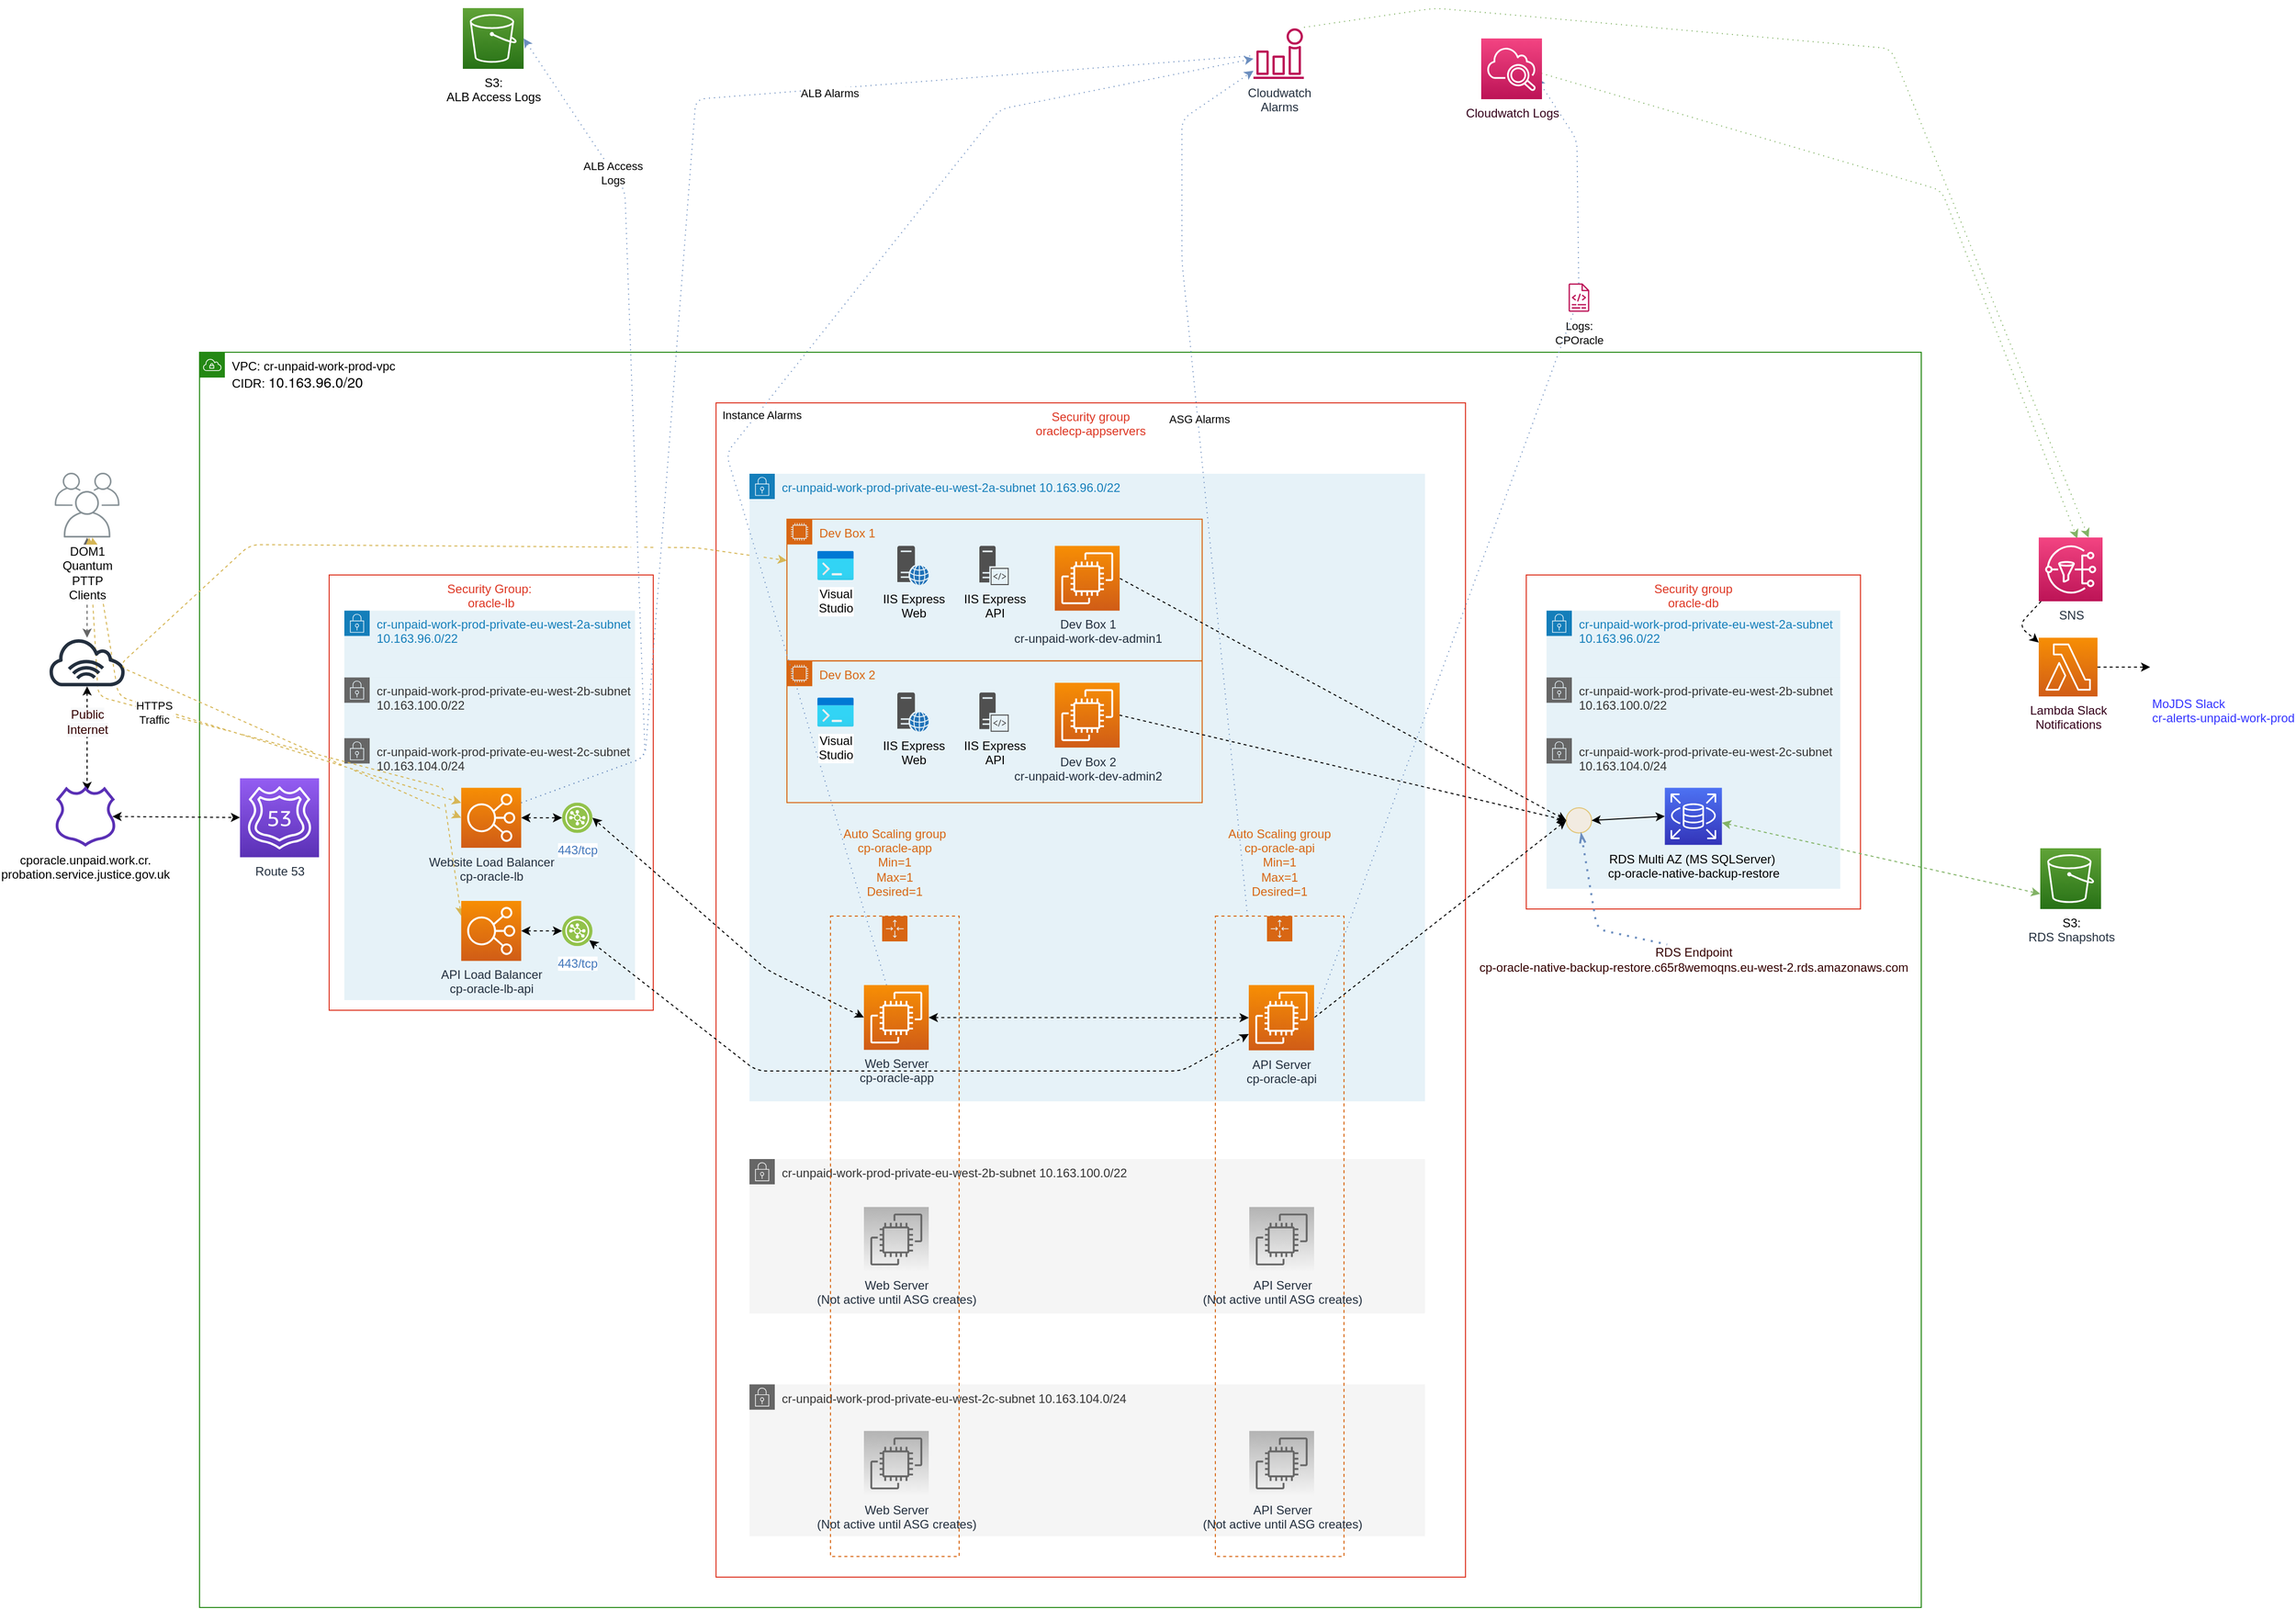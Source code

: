 <mxfile version="14.6.13" type="device"><diagram id="d1ab7348-05c3-a1e3-ca4d-12c340fd6b49" name="Page-1"><mxGraphModel dx="1022" dy="1949" grid="1" gridSize="10" guides="1" tooltips="1" connect="1" arrows="1" fold="1" page="1" pageScale="1" pageWidth="1654" pageHeight="1169" background="#ffffff" math="0" shadow="0"><root><mxCell id="0"/><mxCell id="1" parent="0"/><mxCell id="NKW3kNGqpqoFIjATaPvK-167" value="&lt;font color=&quot;#000000&quot;&gt;VPC: cr-unpaid-work-prod-vpc&lt;br&gt;CIDR:&amp;nbsp;&lt;/font&gt;&lt;span&gt;&lt;font color=&quot;#000000&quot; face=&quot;amazon ember, helvetica neue, roboto, arial, sans-serif&quot;&gt;&lt;span style=&quot;font-size: 14px&quot;&gt;10.163.96.0/20&lt;br&gt;&lt;/span&gt;&lt;/font&gt;&lt;br&gt;&lt;/span&gt;" style="points=[[0,0],[0.25,0],[0.5,0],[0.75,0],[1,0],[1,0.25],[1,0.5],[1,0.75],[1,1],[0.75,1],[0.5,1],[0.25,1],[0,1],[0,0.75],[0,0.5],[0,0.25]];outlineConnect=0;gradientColor=none;html=1;whiteSpace=wrap;fontSize=12;fontStyle=0;shape=mxgraph.aws4.group;grIcon=mxgraph.aws4.group_vpc;strokeColor=#248814;fillColor=none;verticalAlign=top;align=left;spacingLeft=30;fontColor=#AAB7B8;dashed=0;" parent="1" vertex="1"><mxGeometry x="470" y="190" width="1700" height="1240" as="geometry"/></mxCell><mxCell id="eNl0WFR72-jwA0yzHV3q-30" value="Security group&#10;oraclecp-appservers" style="fillColor=none;strokeColor=#DD3522;verticalAlign=top;fontStyle=0;fontColor=#DD3522;" parent="1" vertex="1"><mxGeometry x="980" y="240" width="740" height="1160" as="geometry"/></mxCell><mxCell id="eNl0WFR72-jwA0yzHV3q-5" value="cr-unpaid-work-prod-private-eu-west-2a-subnet 10.163.96.0/22" style="points=[[0,0],[0.25,0],[0.5,0],[0.75,0],[1,0],[1,0.25],[1,0.5],[1,0.75],[1,1],[0.75,1],[0.5,1],[0.25,1],[0,1],[0,0.75],[0,0.5],[0,0.25]];outlineConnect=0;gradientColor=none;html=1;whiteSpace=wrap;fontSize=12;fontStyle=0;shape=mxgraph.aws4.group;grIcon=mxgraph.aws4.group_security_group;grStroke=0;strokeColor=#147EBA;fillColor=#E6F2F8;verticalAlign=top;align=left;spacingLeft=30;fontColor=#147EBA;dashed=0;" parent="1" vertex="1"><mxGeometry x="1013" y="310" width="667" height="620" as="geometry"/></mxCell><mxCell id="Gxa3ibhedp3QvFf4Scjz-16" value="Dev Box 2" style="points=[[0,0],[0.25,0],[0.5,0],[0.75,0],[1,0],[1,0.25],[1,0.5],[1,0.75],[1,1],[0.75,1],[0.5,1],[0.25,1],[0,1],[0,0.75],[0,0.5],[0,0.25]];outlineConnect=0;gradientColor=none;html=1;whiteSpace=wrap;fontSize=12;fontStyle=0;shape=mxgraph.aws4.group;grIcon=mxgraph.aws4.group_ec2_instance_contents;strokeColor=#D86613;fillColor=none;verticalAlign=top;align=left;spacingLeft=30;fontColor=#D86613;dashed=0;" vertex="1" parent="1"><mxGeometry x="1050" y="494.87" width="410" height="140" as="geometry"/></mxCell><mxCell id="Gxa3ibhedp3QvFf4Scjz-24" value="Dev Box 1" style="points=[[0,0],[0.25,0],[0.5,0],[0.75,0],[1,0],[1,0.25],[1,0.5],[1,0.75],[1,1],[0.75,1],[0.5,1],[0.25,1],[0,1],[0,0.75],[0,0.5],[0,0.25]];outlineConnect=0;gradientColor=none;html=1;whiteSpace=wrap;fontSize=12;fontStyle=0;shape=mxgraph.aws4.group;grIcon=mxgraph.aws4.group_ec2_instance_contents;strokeColor=#D86613;fillColor=none;verticalAlign=top;align=left;spacingLeft=30;fontColor=#D86613;dashed=0;" vertex="1" parent="1"><mxGeometry x="1050" y="354.87" width="410" height="140" as="geometry"/></mxCell><mxCell id="eNl0WFR72-jwA0yzHV3q-34" value="Security group&#10;oracle-db" style="fillColor=none;strokeColor=#DD3522;verticalAlign=top;fontStyle=0;fontColor=#DD3522;" parent="1" vertex="1"><mxGeometry x="1780" y="410" width="330" height="330" as="geometry"/></mxCell><mxCell id="eNl0WFR72-jwA0yzHV3q-43" value="cr-unpaid-work-prod-private-eu-west-2a-subnet 10.163.96.0/22" style="points=[[0,0],[0.25,0],[0.5,0],[0.75,0],[1,0],[1,0.25],[1,0.5],[1,0.75],[1,1],[0.75,1],[0.5,1],[0.25,1],[0,1],[0,0.75],[0,0.5],[0,0.25]];outlineConnect=0;gradientColor=none;html=1;whiteSpace=wrap;fontSize=12;fontStyle=0;shape=mxgraph.aws4.group;grIcon=mxgraph.aws4.group_security_group;grStroke=0;strokeColor=#147EBA;fillColor=#E6F2F8;verticalAlign=top;align=left;spacingLeft=30;fontColor=#147EBA;dashed=0;" parent="1" vertex="1"><mxGeometry x="1800" y="445.25" width="290" height="135.25" as="geometry"/></mxCell><mxCell id="eNl0WFR72-jwA0yzHV3q-44" value="cr-unpaid-work-prod-private-eu-west-2b-subnet 10.163.100.0/22" style="points=[[0,0],[0.25,0],[0.5,0],[0.75,0],[1,0],[1,0.25],[1,0.5],[1,0.75],[1,1],[0.75,1],[0.5,1],[0.25,1],[0,1],[0,0.75],[0,0.5],[0,0.25]];outlineConnect=0;html=1;whiteSpace=wrap;fontSize=12;fontStyle=0;shape=mxgraph.aws4.group;grIcon=mxgraph.aws4.group_security_group;grStroke=0;strokeColor=#666666;verticalAlign=top;align=left;spacingLeft=30;dashed=0;fontColor=#333333;fillColor=#E6F2F8;" parent="1" vertex="1"><mxGeometry x="1800" y="511.25" width="290" height="130" as="geometry"/></mxCell><mxCell id="eNl0WFR72-jwA0yzHV3q-45" value="cr-unpaid-work-prod-private-eu-west-2c-subnet 10.163.104.0/24" style="points=[[0,0],[0.25,0],[0.5,0],[0.75,0],[1,0],[1,0.25],[1,0.5],[1,0.75],[1,1],[0.75,1],[0.5,1],[0.25,1],[0,1],[0,0.75],[0,0.5],[0,0.25]];outlineConnect=0;html=1;whiteSpace=wrap;fontSize=12;fontStyle=0;shape=mxgraph.aws4.group;grIcon=mxgraph.aws4.group_security_group;grStroke=0;strokeColor=#666666;verticalAlign=top;align=left;spacingLeft=30;dashed=0;fontColor=#333333;fillColor=#E6F2F8;" parent="1" vertex="1"><mxGeometry x="1800" y="571.25" width="290" height="148.75" as="geometry"/></mxCell><mxCell id="eNl0WFR72-jwA0yzHV3q-39" value="Security Group: &#10;oracle-lb" style="fillColor=none;strokeColor=#DD3522;verticalAlign=top;fontStyle=0;fontColor=#DD3522;align=center;" parent="1" vertex="1"><mxGeometry x="598" y="410" width="320" height="430" as="geometry"/></mxCell><mxCell id="eNl0WFR72-jwA0yzHV3q-36" value="cr-unpaid-work-prod-private-eu-west-2a-subnet 10.163.96.0/22" style="points=[[0,0],[0.25,0],[0.5,0],[0.75,0],[1,0],[1,0.25],[1,0.5],[1,0.75],[1,1],[0.75,1],[0.5,1],[0.25,1],[0,1],[0,0.75],[0,0.5],[0,0.25]];outlineConnect=0;gradientColor=none;html=1;whiteSpace=wrap;fontSize=12;fontStyle=0;shape=mxgraph.aws4.group;grIcon=mxgraph.aws4.group_security_group;grStroke=0;strokeColor=#147EBA;fillColor=#E6F2F8;verticalAlign=top;align=left;spacingLeft=30;fontColor=#147EBA;dashed=0;" parent="1" vertex="1"><mxGeometry x="613" y="445.25" width="287" height="135.25" as="geometry"/></mxCell><mxCell id="eNl0WFR72-jwA0yzHV3q-37" value="cr-unpaid-work-prod-private-eu-west-2b-subnet 10.163.100.0/22" style="points=[[0,0],[0.25,0],[0.5,0],[0.75,0],[1,0],[1,0.25],[1,0.5],[1,0.75],[1,1],[0.75,1],[0.5,1],[0.25,1],[0,1],[0,0.75],[0,0.5],[0,0.25]];outlineConnect=0;html=1;whiteSpace=wrap;fontSize=12;fontStyle=0;shape=mxgraph.aws4.group;grIcon=mxgraph.aws4.group_security_group;grStroke=0;strokeColor=#666666;verticalAlign=top;align=left;spacingLeft=30;dashed=0;fontColor=#333333;fillColor=#E6F2F8;" parent="1" vertex="1"><mxGeometry x="613" y="511.25" width="287" height="130" as="geometry"/></mxCell><mxCell id="eNl0WFR72-jwA0yzHV3q-38" value="cr-unpaid-work-prod-private-eu-west-2c-subnet 10.163.104.0/24" style="points=[[0,0],[0.25,0],[0.5,0],[0.75,0],[1,0],[1,0.25],[1,0.5],[1,0.75],[1,1],[0.75,1],[0.5,1],[0.25,1],[0,1],[0,0.75],[0,0.5],[0,0.25]];outlineConnect=0;html=1;whiteSpace=wrap;fontSize=12;fontStyle=0;shape=mxgraph.aws4.group;grIcon=mxgraph.aws4.group_security_group;grStroke=0;strokeColor=#666666;verticalAlign=top;align=left;spacingLeft=30;dashed=0;fontColor=#333333;fillColor=#E6F2F8;" parent="1" vertex="1"><mxGeometry x="613" y="571.25" width="287" height="258.75" as="geometry"/></mxCell><mxCell id="eNl0WFR72-jwA0yzHV3q-7" value="cr-unpaid-work-prod-private-eu-west-2c-subnet 10.163.104.0/24" style="points=[[0,0],[0.25,0],[0.5,0],[0.75,0],[1,0],[1,0.25],[1,0.5],[1,0.75],[1,1],[0.75,1],[0.5,1],[0.25,1],[0,1],[0,0.75],[0,0.5],[0,0.25]];outlineConnect=0;html=1;whiteSpace=wrap;fontSize=12;fontStyle=0;shape=mxgraph.aws4.group;grIcon=mxgraph.aws4.group_security_group;grStroke=0;strokeColor=#666666;fillColor=#f5f5f5;verticalAlign=top;align=left;spacingLeft=30;dashed=0;fontColor=#333333;" parent="1" vertex="1"><mxGeometry x="1013" y="1209.67" width="667" height="150" as="geometry"/></mxCell><mxCell id="eNl0WFR72-jwA0yzHV3q-6" value="cr-unpaid-work-prod-private-eu-west-2b-subnet 10.163.100.0/22" style="points=[[0,0],[0.25,0],[0.5,0],[0.75,0],[1,0],[1,0.25],[1,0.5],[1,0.75],[1,1],[0.75,1],[0.5,1],[0.25,1],[0,1],[0,0.75],[0,0.5],[0,0.25]];outlineConnect=0;html=1;whiteSpace=wrap;fontSize=12;fontStyle=0;shape=mxgraph.aws4.group;grIcon=mxgraph.aws4.group_security_group;grStroke=0;strokeColor=#666666;fillColor=#f5f5f5;verticalAlign=top;align=left;spacingLeft=30;dashed=0;fontColor=#333333;" parent="1" vertex="1"><mxGeometry x="1013" y="987.04" width="667" height="152.63" as="geometry"/></mxCell><mxCell id="eNl0WFR72-jwA0yzHV3q-61" style="edgeStyle=none;rounded=1;orthogonalLoop=1;jettySize=auto;html=1;dashed=1;dashPattern=1 4;startArrow=none;startFill=0;strokeColor=#6c8ebf;exitX=0.25;exitY=0;exitDx=0;exitDy=0;fillColor=#dae8fc;" parent="1" source="eNl0WFR72-jwA0yzHV3q-32" target="fAg4yWH4Xi-OqvB8BSlQ-7" edge="1"><mxGeometry relative="1" as="geometry"><Array as="points"><mxPoint x="1440" y="100"/><mxPoint x="1440" y="-40"/></Array></mxGeometry></mxCell><mxCell id="eNl0WFR72-jwA0yzHV3q-62" value="ASG Alarms" style="edgeLabel;html=1;align=center;verticalAlign=middle;resizable=0;points=[];" parent="eNl0WFR72-jwA0yzHV3q-61" vertex="1" connectable="0"><mxGeometry x="0.128" y="-1" relative="1" as="geometry"><mxPoint as="offset"/></mxGeometry></mxCell><mxCell id="eNl0WFR72-jwA0yzHV3q-32" value="Auto Scaling group&lt;br style=&quot;padding: 0px ; margin: 0px&quot;&gt;cp-oracle-api&lt;br style=&quot;padding: 0px ; margin: 0px&quot;&gt;Min=1&lt;br style=&quot;padding: 0px ; margin: 0px&quot;&gt;Max=1&lt;br style=&quot;padding: 0px ; margin: 0px&quot;&gt;Desired=1&lt;div style=&quot;padding: 0px ; margin: 0px&quot;&gt;&lt;br style=&quot;padding: 0px ; margin: 0px ; color: rgb(0 , 0 , 0) ; text-align: left&quot;&gt;&lt;/div&gt;" style="points=[[0,0],[0.25,0],[0.5,0],[0.75,0],[1,0],[1,0.25],[1,0.5],[1,0.75],[1,1],[0.75,1],[0.5,1],[0.25,1],[0,1],[0,0.75],[0,0.5],[0,0.25]];outlineConnect=0;gradientColor=none;html=1;whiteSpace=wrap;fontSize=12;fontStyle=0;shape=mxgraph.aws4.groupCenter;grIcon=mxgraph.aws4.group_auto_scaling_group;grStroke=1;strokeColor=#D86613;fillColor=none;verticalAlign=bottom;align=center;fontColor=#D86613;dashed=1;spacingTop=25;labelPosition=center;verticalLabelPosition=top;" parent="1" vertex="1"><mxGeometry x="1473" y="747" width="127" height="632.67" as="geometry"/></mxCell><mxCell id="eNl0WFR72-jwA0yzHV3q-29" value="Auto Scaling group&lt;br style=&quot;padding: 0px ; margin: 0px&quot;&gt;cp-oracle-app&lt;br style=&quot;padding: 0px ; margin: 0px&quot;&gt;Min=1&lt;br style=&quot;padding: 0px ; margin: 0px&quot;&gt;Max=1&lt;br style=&quot;padding: 0px ; margin: 0px&quot;&gt;Desired=1&lt;div style=&quot;padding: 0px ; margin: 0px&quot;&gt;&lt;br style=&quot;padding: 0px ; margin: 0px ; color: rgb(0 , 0 , 0) ; text-align: left&quot;&gt;&lt;/div&gt;" style="points=[[0,0],[0.25,0],[0.5,0],[0.75,0],[1,0],[1,0.25],[1,0.5],[1,0.75],[1,1],[0.75,1],[0.5,1],[0.25,1],[0,1],[0,0.75],[0,0.5],[0,0.25]];outlineConnect=0;gradientColor=none;html=1;whiteSpace=wrap;fontSize=12;fontStyle=0;shape=mxgraph.aws4.groupCenter;grIcon=mxgraph.aws4.group_auto_scaling_group;grStroke=1;strokeColor=#D86613;fillColor=none;verticalAlign=bottom;align=center;fontColor=#D86613;dashed=1;spacingTop=25;labelPosition=center;verticalLabelPosition=top;" parent="1" vertex="1"><mxGeometry x="1093" y="747" width="127" height="632.67" as="geometry"/></mxCell><mxCell id="eNl0WFR72-jwA0yzHV3q-114" style="edgeStyle=none;rounded=1;jumpStyle=gap;jumpSize=13;orthogonalLoop=1;jettySize=auto;html=1;dashed=1;fontColor=#000000;startArrow=classic;startFill=1;endArrow=classic;endFill=1;strokeColor=#000000;" parent="1" target="eNl0WFR72-jwA0yzHV3q-27" edge="1"><mxGeometry relative="1" as="geometry"><mxPoint x="384.0" y="648.61" as="sourcePoint"/></mxGeometry></mxCell><mxCell id="NKW3kNGqpqoFIjATaPvK-228" value="MoJDS Slack &#10;cr-alerts-unpaid-work-prod" style="shape=image;imageAspect=0;aspect=fixed;verticalLabelPosition=bottom;verticalAlign=top;strokeColor=#330000;fontColor=#3333FF;align=left;image=https://cdn.mos.cms.futurecdn.net/SDDw7CnuoUGax6x9mTo7dd.jpg;" parent="1" vertex="1"><mxGeometry x="2396" y="478.54" width="79.73" height="44.92" as="geometry"/></mxCell><mxCell id="NKW3kNGqpqoFIjATaPvK-188" value="443/tcp" style="aspect=fixed;perimeter=ellipsePerimeter;html=1;align=center;shadow=0;dashed=0;fontColor=#4277BB;labelBackgroundColor=#ffffff;fontSize=12;spacingTop=3;image;image=img/lib/ibm/vpc/LoadBalancerListener.svg;" parent="1" vertex="1"><mxGeometry x="828" y="634.87" width="30" height="30" as="geometry"/></mxCell><mxCell id="NKW3kNGqpqoFIjATaPvK-189" value="" style="endArrow=classic;startArrow=classic;html=1;fontColor=#FF0000;entryX=1;entryY=0.5;entryDx=0;entryDy=0;entryPerimeter=0;dashed=1;exitX=0;exitY=0.5;exitDx=0;exitDy=0;exitPerimeter=0;" parent="1" source="eNl0WFR72-jwA0yzHV3q-9" target="NKW3kNGqpqoFIjATaPvK-188" edge="1"><mxGeometry width="50" height="50" relative="1" as="geometry"><mxPoint x="1320" y="380" as="sourcePoint"/><mxPoint x="1089.25" y="564.995" as="targetPoint"/><Array as="points"><mxPoint x="1030" y="800"/></Array></mxGeometry></mxCell><mxCell id="NKW3kNGqpqoFIjATaPvK-209" value="" style="endArrow=classic;html=1;entryX=0.5;entryY=0;entryDx=0;entryDy=0;entryPerimeter=0;exitX=1;exitY=0.25;exitDx=0;exitDy=0;exitPerimeter=0;fontColor=#6666FF;fillColor=#dae8fc;strokeColor=#6c8ebf;dashed=1;dashPattern=1 4;" parent="1" source="fAg4yWH4Xi-OqvB8BSlQ-30" edge="1"><mxGeometry width="50" height="50" relative="1" as="geometry"><mxPoint x="870.044" y="388" as="sourcePoint"/><mxPoint x="790.01" y="-120.0" as="targetPoint"/><Array as="points"><mxPoint x="910" y="590"/><mxPoint x="890" y="30"/></Array></mxGeometry></mxCell><mxCell id="NKW3kNGqpqoFIjATaPvK-212" value="ALB Access&lt;br&gt;Logs" style="edgeLabel;html=1;align=center;verticalAlign=middle;resizable=0;points=[];" parent="NKW3kNGqpqoFIjATaPvK-209" vertex="1" connectable="0"><mxGeometry x="0.635" y="1" relative="1" as="geometry"><mxPoint as="offset"/></mxGeometry></mxCell><mxCell id="fAg4yWH4Xi-OqvB8BSlQ-7" value="Cloudwatch&lt;br&gt;Alarms" style="outlineConnect=0;fontColor=#232F3E;gradientColor=none;fillColor=#BC1356;strokeColor=none;dashed=0;verticalLabelPosition=bottom;verticalAlign=top;align=center;html=1;fontSize=12;fontStyle=0;aspect=fixed;pointerEvents=1;shape=mxgraph.aws4.alarm;" parent="1" vertex="1"><mxGeometry x="1510.5" y="-130" width="50" height="50" as="geometry"/></mxCell><mxCell id="eNl0WFR72-jwA0yzHV3q-71" style="edgeStyle=none;rounded=1;jumpStyle=gap;jumpSize=13;orthogonalLoop=1;jettySize=auto;html=1;dashed=1;startArrow=none;startFill=0;endArrow=classic;endFill=1;strokeColor=#82b366;fillColor=#d5e8d4;dashPattern=1 4;" parent="1" edge="1"><mxGeometry relative="1" as="geometry"><mxPoint x="1790" y="-87.028" as="sourcePoint"/><mxPoint x="2324.086" y="374" as="targetPoint"/><Array as="points"><mxPoint x="2190" y="30"/></Array></mxGeometry></mxCell><mxCell id="fAg4yWH4Xi-OqvB8BSlQ-23" value="" style="ellipse;whiteSpace=wrap;html=1;strokeColor=#d79b00;opacity=50;align=left;fillColor=#ffe6cc;" parent="1" vertex="1"><mxGeometry x="1819.5" y="640" width="25" height="24.88" as="geometry"/></mxCell><mxCell id="fAg4yWH4Xi-OqvB8BSlQ-25" value="" style="endArrow=classic;startArrow=classic;html=1;fontColor=#FF0000;entryX=1;entryY=0.5;entryDx=0;entryDy=0;exitX=0;exitY=0.5;exitDx=0;exitDy=0;exitPerimeter=0;" parent="1" source="eNl0WFR72-jwA0yzHV3q-24" target="fAg4yWH4Xi-OqvB8BSlQ-23" edge="1"><mxGeometry width="50" height="50" relative="1" as="geometry"><mxPoint x="1915.38" y="381.564" as="sourcePoint"/><mxPoint x="1850" y="360" as="targetPoint"/></mxGeometry></mxCell><mxCell id="fAg4yWH4Xi-OqvB8BSlQ-26" value="" style="endArrow=none;dashed=1;html=1;dashPattern=1 3;strokeWidth=2;fontColor=#FF6666;entryX=0.441;entryY=0;entryDx=0;entryDy=0;entryPerimeter=0;fillColor=#dae8fc;strokeColor=#6c8ebf;endFill=0;startArrow=openThin;startFill=0;" parent="1" source="fAg4yWH4Xi-OqvB8BSlQ-23" target="fAg4yWH4Xi-OqvB8BSlQ-27" edge="1"><mxGeometry width="50" height="50" relative="1" as="geometry"><mxPoint x="1920" y="176" as="sourcePoint"/><mxPoint x="1926.99" y="160" as="targetPoint"/><Array as="points"><mxPoint x="1850" y="760"/></Array></mxGeometry></mxCell><mxCell id="fAg4yWH4Xi-OqvB8BSlQ-27" value="RDS Endpoint&lt;br&gt;cp-oracle-native-backup-restore.c65r8wemoqns.eu-west-2.rds.amazonaws.com" style="text;html=1;align=center;verticalAlign=middle;resizable=0;points=[];autosize=1;fontColor=#330000;" parent="1" vertex="1"><mxGeometry x="1725" y="775" width="440" height="30" as="geometry"/></mxCell><mxCell id="eNl0WFR72-jwA0yzHV3q-67" style="edgeStyle=none;rounded=1;jumpStyle=gap;jumpSize=13;orthogonalLoop=1;jettySize=auto;html=1;exitX=1;exitY=0.25;exitDx=0;exitDy=0;exitPerimeter=0;dashed=1;startArrow=none;startFill=0;endArrow=none;endFill=0;strokeColor=#6c8ebf;fillColor=#dae8fc;dashPattern=1 4;" parent="1" source="fAg4yWH4Xi-OqvB8BSlQ-30" target="fAg4yWH4Xi-OqvB8BSlQ-7" edge="1"><mxGeometry relative="1" as="geometry"><Array as="points"><mxPoint x="910" y="590"/><mxPoint x="960" y="-60"/></Array></mxGeometry></mxCell><mxCell id="eNl0WFR72-jwA0yzHV3q-68" value="ALB Alarms" style="edgeLabel;html=1;align=center;verticalAlign=middle;resizable=0;points=[];" parent="eNl0WFR72-jwA0yzHV3q-67" vertex="1" connectable="0"><mxGeometry x="0.368" y="-4" relative="1" as="geometry"><mxPoint x="1" as="offset"/></mxGeometry></mxCell><mxCell id="eNl0WFR72-jwA0yzHV3q-103" style="edgeStyle=none;rounded=1;jumpStyle=gap;jumpSize=13;orthogonalLoop=1;jettySize=auto;html=1;dashed=1;fontColor=#000000;startArrow=classic;startFill=1;endArrow=classic;endFill=1;strokeColor=#000000;" parent="1" source="fAg4yWH4Xi-OqvB8BSlQ-30" target="NKW3kNGqpqoFIjATaPvK-188" edge="1"><mxGeometry relative="1" as="geometry"/></mxCell><mxCell id="fAg4yWH4Xi-OqvB8BSlQ-30" value="Website Load Balancer&lt;br&gt;cp-oracle-lb" style="points=[[0,0,0],[0.25,0,0],[0.5,0,0],[0.75,0,0],[1,0,0],[0,1,0],[0.25,1,0],[0.5,1,0],[0.75,1,0],[1,1,0],[0,0.25,0],[0,0.5,0],[0,0.75,0],[1,0.25,0],[1,0.5,0],[1,0.75,0]];outlineConnect=0;fontColor=#232F3E;gradientColor=#F78E04;gradientDirection=north;fillColor=#D05C17;strokeColor=#ffffff;dashed=0;verticalLabelPosition=bottom;verticalAlign=top;align=center;html=1;fontSize=12;fontStyle=0;aspect=fixed;shape=mxgraph.aws4.resourceIcon;resIcon=mxgraph.aws4.elastic_load_balancing;" parent="1" vertex="1"><mxGeometry x="728.38" y="620.25" width="59.25" height="59.25" as="geometry"/></mxCell><mxCell id="eNl0WFR72-jwA0yzHV3q-8" value="&lt;span style=&quot;color: rgb(35 , 47 , 62)&quot;&gt;Web Server&lt;br&gt;(Not active until ASG creates)&lt;br&gt;&lt;/span&gt;" style="points=[[0,0,0],[0.25,0,0],[0.5,0,0],[0.75,0,0],[1,0,0],[0,1,0],[0.25,1,0],[0.5,1,0],[0.75,1,0],[1,1,0],[0,0.25,0],[0,0.5,0],[0,0.75,0],[1,0.25,0],[1,0.5,0],[1,0.75,0]];outlineConnect=0;gradientColor=#b3b3b3;gradientDirection=north;fillColor=#f5f5f5;strokeColor=#666666;dashed=0;verticalLabelPosition=bottom;verticalAlign=top;align=center;html=1;fontSize=12;fontStyle=0;aspect=fixed;shape=mxgraph.aws4.resourceIcon;resIcon=mxgraph.aws4.ec2;" parent="1" vertex="1"><mxGeometry x="1126" y="1034.43" width="64" height="64" as="geometry"/></mxCell><mxCell id="eNl0WFR72-jwA0yzHV3q-53" style="edgeStyle=none;rounded=1;orthogonalLoop=1;jettySize=auto;html=1;dashed=1;startArrow=none;startFill=0;entryX=1;entryY=0.78;entryDx=0;entryDy=0;entryPerimeter=0;strokeColor=#6c8ebf;fillColor=#dae8fc;dashPattern=1 4;" parent="1" source="eNl0WFR72-jwA0yzHV3q-82" edge="1"><mxGeometry relative="1" as="geometry"><mxPoint x="1790" y="-81" as="targetPoint"/><Array as="points"><mxPoint x="1830" y="-20"/></Array></mxGeometry></mxCell><mxCell id="eNl0WFR72-jwA0yzHV3q-57" style="edgeStyle=none;rounded=1;orthogonalLoop=1;jettySize=auto;html=1;dashed=1;dashPattern=1 4;startArrow=none;startFill=0;strokeColor=#6c8ebf;fillColor=#dae8fc;" parent="1" source="eNl0WFR72-jwA0yzHV3q-9" target="fAg4yWH4Xi-OqvB8BSlQ-7" edge="1"><mxGeometry relative="1" as="geometry"><mxPoint x="1500" y="-110" as="targetPoint"/><Array as="points"><mxPoint x="990" y="290"/><mxPoint x="1260" y="-50"/></Array></mxGeometry></mxCell><mxCell id="eNl0WFR72-jwA0yzHV3q-58" value="Instance Alarms" style="edgeLabel;html=1;align=center;verticalAlign=middle;resizable=0;points=[];" parent="eNl0WFR72-jwA0yzHV3q-57" vertex="1" connectable="0"><mxGeometry x="-0.031" y="-4" relative="1" as="geometry"><mxPoint as="offset"/></mxGeometry></mxCell><mxCell id="eNl0WFR72-jwA0yzHV3q-96" style="edgeStyle=none;rounded=1;jumpStyle=gap;jumpSize=13;orthogonalLoop=1;jettySize=auto;html=1;dashed=1;fontColor=#000000;startArrow=classic;startFill=1;endArrow=classic;endFill=1;" parent="1" source="eNl0WFR72-jwA0yzHV3q-9" target="eNl0WFR72-jwA0yzHV3q-11" edge="1"><mxGeometry relative="1" as="geometry"/></mxCell><mxCell id="eNl0WFR72-jwA0yzHV3q-9" value="Web Server&lt;br&gt;cp-oracle-app" style="points=[[0,0,0],[0.25,0,0],[0.5,0,0],[0.75,0,0],[1,0,0],[0,1,0],[0.25,1,0],[0.5,1,0],[0.75,1,0],[1,1,0],[0,0.25,0],[0,0.5,0],[0,0.75,0],[1,0.25,0],[1,0.5,0],[1,0.75,0]];outlineConnect=0;fontColor=#232F3E;gradientColor=#F78E04;gradientDirection=north;fillColor=#D05C17;strokeColor=#ffffff;dashed=0;verticalLabelPosition=bottom;verticalAlign=top;align=center;html=1;fontSize=12;fontStyle=0;aspect=fixed;shape=mxgraph.aws4.resourceIcon;resIcon=mxgraph.aws4.ec2;" parent="1" vertex="1"><mxGeometry x="1126" y="815.17" width="64" height="64" as="geometry"/></mxCell><mxCell id="eNl0WFR72-jwA0yzHV3q-10" value="&lt;span style=&quot;color: rgb(35 , 47 , 62)&quot;&gt;Web Server&lt;br&gt;&lt;/span&gt;&lt;span style=&quot;color: rgb(35 , 47 , 62)&quot;&gt;(Not active until ASG creates)&lt;/span&gt;&lt;span style=&quot;color: rgb(35 , 47 , 62)&quot;&gt;&lt;br&gt;&lt;/span&gt;" style="points=[[0,0,0],[0.25,0,0],[0.5,0,0],[0.75,0,0],[1,0,0],[0,1,0],[0.25,1,0],[0.5,1,0],[0.75,1,0],[1,1,0],[0,0.25,0],[0,0.5,0],[0,0.75,0],[1,0.25,0],[1,0.5,0],[1,0.75,0]];outlineConnect=0;gradientColor=#b3b3b3;gradientDirection=north;fillColor=#f5f5f5;strokeColor=#666666;dashed=0;verticalLabelPosition=bottom;verticalAlign=top;align=center;html=1;fontSize=12;fontStyle=0;aspect=fixed;shape=mxgraph.aws4.resourceIcon;resIcon=mxgraph.aws4.ec2;" parent="1" vertex="1"><mxGeometry x="1126" y="1255.67" width="64" height="64" as="geometry"/></mxCell><mxCell id="eNl0WFR72-jwA0yzHV3q-11" value="API Server&lt;br&gt;cp-oracle-api" style="points=[[0,0,0],[0.25,0,0],[0.5,0,0],[0.75,0,0],[1,0,0],[0,1,0],[0.25,1,0],[0.5,1,0],[0.75,1,0],[1,1,0],[0,0.25,0],[0,0.5,0],[0,0.75,0],[1,0.25,0],[1,0.5,0],[1,0.75,0]];outlineConnect=0;fontColor=#232F3E;gradientColor=#F78E04;gradientDirection=north;fillColor=#D05C17;strokeColor=#ffffff;dashed=0;verticalLabelPosition=bottom;verticalAlign=top;align=center;html=1;fontSize=12;fontStyle=0;aspect=fixed;shape=mxgraph.aws4.resourceIcon;resIcon=mxgraph.aws4.ec2;" parent="1" vertex="1"><mxGeometry x="1506" y="815.17" width="64.5" height="64.5" as="geometry"/></mxCell><mxCell id="eNl0WFR72-jwA0yzHV3q-12" value="" style="endArrow=none;startArrow=classic;html=1;fontColor=#FF0000;dashed=1;exitX=0;exitY=0.5;exitDx=0;exitDy=0;entryX=1;entryY=0.5;entryDx=0;entryDy=0;entryPerimeter=0;" parent="1" source="fAg4yWH4Xi-OqvB8BSlQ-23" target="eNl0WFR72-jwA0yzHV3q-11" edge="1"><mxGeometry width="50" height="50" relative="1" as="geometry"><mxPoint x="1830" y="380.5" as="sourcePoint"/><mxPoint x="1555" y="383.43" as="targetPoint"/></mxGeometry></mxCell><mxCell id="eNl0WFR72-jwA0yzHV3q-13" value="&lt;span style=&quot;color: rgb(35 , 47 , 62)&quot;&gt;API Server&lt;br&gt;&lt;/span&gt;&lt;span style=&quot;color: rgb(35 , 47 , 62)&quot;&gt;(Not active until ASG creates)&lt;/span&gt;&lt;span style=&quot;color: rgb(35 , 47 , 62)&quot;&gt;&lt;br&gt;&lt;/span&gt;" style="points=[[0,0,0],[0.25,0,0],[0.5,0,0],[0.75,0,0],[1,0,0],[0,1,0],[0.25,1,0],[0.5,1,0],[0.75,1,0],[1,1,0],[0,0.25,0],[0,0.5,0],[0,0.75,0],[1,0.25,0],[1,0.5,0],[1,0.75,0]];outlineConnect=0;gradientColor=#b3b3b3;gradientDirection=north;fillColor=#f5f5f5;strokeColor=#666666;dashed=0;verticalLabelPosition=bottom;verticalAlign=top;align=center;html=1;fontSize=12;fontStyle=0;aspect=fixed;shape=mxgraph.aws4.resourceIcon;resIcon=mxgraph.aws4.ec2;" parent="1" vertex="1"><mxGeometry x="1506.5" y="1034.43" width="64" height="64" as="geometry"/></mxCell><mxCell id="eNl0WFR72-jwA0yzHV3q-14" value="&lt;span style=&quot;color: rgb(35 , 47 , 62)&quot;&gt;API Server&lt;br&gt;&lt;/span&gt;&lt;span style=&quot;color: rgb(35 , 47 , 62)&quot;&gt;(Not active until ASG creates)&lt;/span&gt;&lt;span style=&quot;color: rgb(35 , 47 , 62)&quot;&gt;&lt;br&gt;&lt;/span&gt;" style="points=[[0,0,0],[0.25,0,0],[0.5,0,0],[0.75,0,0],[1,0,0],[0,1,0],[0.25,1,0],[0.5,1,0],[0.75,1,0],[1,1,0],[0,0.25,0],[0,0.5,0],[0,0.75,0],[1,0.25,0],[1,0.5,0],[1,0.75,0]];outlineConnect=0;gradientColor=#b3b3b3;gradientDirection=north;fillColor=#f5f5f5;strokeColor=#666666;dashed=0;verticalLabelPosition=bottom;verticalAlign=top;align=center;html=1;fontSize=12;fontStyle=0;aspect=fixed;shape=mxgraph.aws4.resourceIcon;resIcon=mxgraph.aws4.ec2;" parent="1" vertex="1"><mxGeometry x="1506.5" y="1255.67" width="64" height="64" as="geometry"/></mxCell><mxCell id="eNl0WFR72-jwA0yzHV3q-27" value="Route 53" style="points=[[0,0,0],[0.25,0,0],[0.5,0,0],[0.75,0,0],[1,0,0],[0,1,0],[0.25,1,0],[0.5,1,0],[0.75,1,0],[1,1,0],[0,0.25,0],[0,0.5,0],[0,0.75,0],[1,0.25,0],[1,0.5,0],[1,0.75,0]];outlineConnect=0;fontColor=#232F3E;gradientColor=#945DF2;gradientDirection=north;fillColor=#5A30B5;strokeColor=#ffffff;dashed=0;verticalLabelPosition=bottom;verticalAlign=top;align=center;html=1;fontSize=12;fontStyle=0;aspect=fixed;shape=mxgraph.aws4.resourceIcon;resIcon=mxgraph.aws4.route_53;" parent="1" vertex="1"><mxGeometry x="510" y="610.87" width="78" height="78" as="geometry"/></mxCell><mxCell id="eNl0WFR72-jwA0yzHV3q-94" style="edgeStyle=none;rounded=1;jumpStyle=gap;jumpSize=13;orthogonalLoop=1;jettySize=auto;html=1;entryX=0;entryY=0.75;entryDx=0;entryDy=0;entryPerimeter=0;dashed=1;fontColor=#000000;startArrow=classic;startFill=1;endArrow=classic;endFill=1;strokeColor=#82b366;fillColor=#d5e8d4;" parent="1" source="eNl0WFR72-jwA0yzHV3q-24" target="eNl0WFR72-jwA0yzHV3q-93" edge="1"><mxGeometry relative="1" as="geometry"/></mxCell><mxCell id="eNl0WFR72-jwA0yzHV3q-24" value="&lt;span style=&quot;color: rgb(0 , 0 , 0)&quot;&gt;RDS&amp;nbsp;&lt;/span&gt;&lt;font color=&quot;#000000&quot;&gt;Multi AZ&amp;nbsp;&lt;/font&gt;&lt;span style=&quot;color: rgb(0 , 0 , 0)&quot;&gt;(MS SQLServer)&amp;nbsp;&lt;/span&gt;&lt;br&gt;&lt;font color=&quot;#000000&quot;&gt;cp-oracle-native-backup-restore&lt;/font&gt;" style="points=[[0,0,0],[0.25,0,0],[0.5,0,0],[0.75,0,0],[1,0,0],[0,1,0],[0.25,1,0],[0.5,1,0],[0.75,1,0],[1,1,0],[0,0.25,0],[0,0.5,0],[0,0.75,0],[1,0.25,0],[1,0.5,0],[1,0.75,0]];outlineConnect=0;fontColor=#232F3E;gradientColor=#4D72F3;gradientDirection=north;fillColor=#3334B9;strokeColor=#ffffff;dashed=0;verticalLabelPosition=bottom;verticalAlign=top;align=center;html=1;fontSize=12;fontStyle=0;aspect=fixed;shape=mxgraph.aws4.resourceIcon;resIcon=mxgraph.aws4.rds;" parent="1" vertex="1"><mxGeometry x="1916.81" y="620.25" width="56.37" height="56.37" as="geometry"/></mxCell><mxCell id="eNl0WFR72-jwA0yzHV3q-80" value="&lt;span style=&quot;color: rgb(0 , 0 , 0)&quot;&gt;S3:&lt;/span&gt;&lt;br style=&quot;color: rgb(0 , 0 , 0)&quot;&gt;&lt;span style=&quot;color: rgb(0 , 0 , 0)&quot;&gt;ALB Access Logs&lt;/span&gt;" style="points=[[0,0,0],[0.25,0,0],[0.5,0,0],[0.75,0,0],[1,0,0],[0,1,0],[0.25,1,0],[0.5,1,0],[0.75,1,0],[1,1,0],[0,0.25,0],[0,0.5,0],[0,0.75,0],[1,0.25,0],[1,0.5,0],[1,0.75,0]];outlineConnect=0;fontColor=#232F3E;gradientColor=#60A337;gradientDirection=north;fillColor=#277116;strokeColor=#ffffff;dashed=0;verticalLabelPosition=bottom;verticalAlign=top;align=center;html=1;fontSize=12;fontStyle=0;aspect=fixed;shape=mxgraph.aws4.resourceIcon;resIcon=mxgraph.aws4.s3;" parent="1" vertex="1"><mxGeometry x="730" y="-150" width="60" height="60" as="geometry"/></mxCell><mxCell id="eNl0WFR72-jwA0yzHV3q-81" value="&lt;span style=&quot;color: rgb(51 , 0 , 26)&quot;&gt;Cloudwatch Logs&lt;/span&gt;" style="points=[[0,0,0],[0.25,0,0],[0.5,0,0],[0.75,0,0],[1,0,0],[0,1,0],[0.25,1,0],[0.5,1,0],[0.75,1,0],[1,1,0],[0,0.25,0],[0,0.5,0],[0,0.75,0],[1,0.25,0],[1,0.5,0],[1,0.75,0]];points=[[0,0,0],[0.25,0,0],[0.5,0,0],[0.75,0,0],[1,0,0],[0,1,0],[0.25,1,0],[0.5,1,0],[0.75,1,0],[1,1,0],[0,0.25,0],[0,0.5,0],[0,0.75,0],[1,0.25,0],[1,0.5,0],[1,0.75,0]];outlineConnect=0;fontColor=#232F3E;gradientColor=#F34482;gradientDirection=north;fillColor=#BC1356;strokeColor=#ffffff;dashed=0;verticalLabelPosition=bottom;verticalAlign=top;align=center;html=1;fontSize=12;fontStyle=0;aspect=fixed;shape=mxgraph.aws4.resourceIcon;resIcon=mxgraph.aws4.cloudwatch_2;" parent="1" vertex="1"><mxGeometry x="1735.5" y="-120" width="60" height="60" as="geometry"/></mxCell><mxCell id="eNl0WFR72-jwA0yzHV3q-82" value="&lt;span style=&quot;color: rgb(0 , 0 , 0) ; font-size: 11px ; background-color: rgb(255 , 255 , 255)&quot;&gt;Logs:&lt;/span&gt;&lt;br style=&quot;color: rgb(0 , 0 , 0) ; font-size: 11px&quot;&gt;&lt;span style=&quot;color: rgb(0 , 0 , 0) ; font-size: 11px ; background-color: rgb(255 , 255 , 255)&quot;&gt;CPOracle&lt;/span&gt;" style="outlineConnect=0;fontColor=#232F3E;gradientColor=none;fillColor=#BC1356;strokeColor=none;dashed=0;verticalLabelPosition=bottom;verticalAlign=top;align=center;html=1;fontSize=12;fontStyle=0;aspect=fixed;pointerEvents=1;shape=mxgraph.aws4.logs;" parent="1" vertex="1"><mxGeometry x="1813.17" y="122" width="37.66" height="28" as="geometry"/></mxCell><mxCell id="eNl0WFR72-jwA0yzHV3q-83" value="" style="edgeStyle=none;rounded=1;orthogonalLoop=1;jettySize=auto;html=1;dashed=1;startArrow=none;startFill=0;strokeColor=#6c8ebf;fillColor=#dae8fc;exitX=1;exitY=0.5;exitDx=0;exitDy=0;exitPerimeter=0;endArrow=none;dashPattern=1 4;" parent="1" source="eNl0WFR72-jwA0yzHV3q-11" target="eNl0WFR72-jwA0yzHV3q-82" edge="1"><mxGeometry relative="1" as="geometry"><mxPoint x="1790" y="-81" as="targetPoint"/><mxPoint x="1567.5" y="377.75" as="sourcePoint"/><Array as="points"/></mxGeometry></mxCell><mxCell id="eNl0WFR72-jwA0yzHV3q-125" style="edgeStyle=none;rounded=1;jumpStyle=gap;jumpSize=13;orthogonalLoop=1;jettySize=auto;html=1;dashed=1;fontColor=#000000;startArrow=none;startFill=0;endArrow=classic;endFill=1;strokeColor=#000000;" parent="1" source="eNl0WFR72-jwA0yzHV3q-91" target="NKW3kNGqpqoFIjATaPvK-228" edge="1"><mxGeometry relative="1" as="geometry"/></mxCell><mxCell id="eNl0WFR72-jwA0yzHV3q-91" value="&lt;span style=&quot;color: rgb(51 , 0 , 26)&quot;&gt;Lambda Slack&lt;/span&gt;&lt;br style=&quot;color: rgb(51 , 0 , 26)&quot;&gt;&lt;span style=&quot;color: rgb(51 , 0 , 26)&quot;&gt;Notifications&lt;/span&gt;" style="points=[[0,0,0],[0.25,0,0],[0.5,0,0],[0.75,0,0],[1,0,0],[0,1,0],[0.25,1,0],[0.5,1,0],[0.75,1,0],[1,1,0],[0,0.25,0],[0,0.5,0],[0,0.75,0],[1,0.25,0],[1,0.5,0],[1,0.75,0]];outlineConnect=0;fontColor=#232F3E;gradientColor=#F78E04;gradientDirection=north;fillColor=#D05C17;strokeColor=#ffffff;dashed=0;verticalLabelPosition=bottom;verticalAlign=top;align=center;html=1;fontSize=12;fontStyle=0;aspect=fixed;shape=mxgraph.aws4.resourceIcon;resIcon=mxgraph.aws4.lambda;" parent="1" vertex="1"><mxGeometry x="2286" y="472.0" width="58" height="58" as="geometry"/></mxCell><mxCell id="eNl0WFR72-jwA0yzHV3q-123" style="edgeStyle=none;rounded=1;jumpStyle=gap;jumpSize=13;orthogonalLoop=1;jettySize=auto;html=1;dashed=1;fontColor=#000000;startArrow=none;startFill=0;endArrow=classic;endFill=1;strokeColor=#000000;" parent="1" source="eNl0WFR72-jwA0yzHV3q-92" target="eNl0WFR72-jwA0yzHV3q-91" edge="1"><mxGeometry relative="1" as="geometry"><Array as="points"><mxPoint x="2266" y="460"/></Array></mxGeometry></mxCell><mxCell id="eNl0WFR72-jwA0yzHV3q-92" value="SNS" style="points=[[0,0,0],[0.25,0,0],[0.5,0,0],[0.75,0,0],[1,0,0],[0,1,0],[0.25,1,0],[0.5,1,0],[0.75,1,0],[1,1,0],[0,0.25,0],[0,0.5,0],[0,0.75,0],[1,0.25,0],[1,0.5,0],[1,0.75,0]];outlineConnect=0;fontColor=#232F3E;gradientColor=#F34482;gradientDirection=north;fillColor=#BC1356;strokeColor=#ffffff;dashed=0;verticalLabelPosition=bottom;verticalAlign=top;align=center;html=1;fontSize=12;fontStyle=0;aspect=fixed;shape=mxgraph.aws4.resourceIcon;resIcon=mxgraph.aws4.sns;" parent="1" vertex="1"><mxGeometry x="2286" y="373.04" width="63" height="63" as="geometry"/></mxCell><mxCell id="eNl0WFR72-jwA0yzHV3q-93" value="&lt;span style=&quot;color: rgb(0 , 0 , 0)&quot;&gt;S3:&lt;br&gt;&lt;/span&gt;RDS Snapshots" style="points=[[0,0,0],[0.25,0,0],[0.5,0,0],[0.75,0,0],[1,0,0],[0,1,0],[0.25,1,0],[0.5,1,0],[0.75,1,0],[1,1,0],[0,0.25,0],[0,0.5,0],[0,0.75,0],[1,0.25,0],[1,0.5,0],[1,0.75,0]];outlineConnect=0;fontColor=#232F3E;gradientColor=#60A337;gradientDirection=north;fillColor=#277116;strokeColor=#ffffff;dashed=0;verticalLabelPosition=bottom;verticalAlign=top;align=center;html=1;fontSize=12;fontStyle=0;aspect=fixed;shape=mxgraph.aws4.resourceIcon;resIcon=mxgraph.aws4.s3;" parent="1" vertex="1"><mxGeometry x="2287.5" y="680" width="60" height="60" as="geometry"/></mxCell><mxCell id="eNl0WFR72-jwA0yzHV3q-110" style="edgeStyle=none;rounded=1;jumpStyle=gap;jumpSize=13;orthogonalLoop=1;jettySize=auto;html=1;dashed=1;fontColor=#000000;startArrow=classic;startFill=1;endArrow=classic;endFill=1;strokeColor=#666666;fillColor=#f5f5f5;" parent="1" source="eNl0WFR72-jwA0yzHV3q-95" target="eNl0WFR72-jwA0yzHV3q-31" edge="1"><mxGeometry relative="1" as="geometry"/></mxCell><mxCell id="eNl0WFR72-jwA0yzHV3q-112" style="edgeStyle=none;rounded=1;jumpStyle=gap;jumpSize=13;orthogonalLoop=1;jettySize=auto;html=1;entryX=0;entryY=0.25;entryDx=0;entryDy=0;entryPerimeter=0;dashed=1;fontColor=#000000;startArrow=classic;startFill=1;endArrow=classic;endFill=1;strokeColor=#d6b656;fillColor=#fff2cc;" parent="1" source="eNl0WFR72-jwA0yzHV3q-95" target="fAg4yWH4Xi-OqvB8BSlQ-30" edge="1"><mxGeometry relative="1" as="geometry"><Array as="points"><mxPoint x="390" y="530"/></Array></mxGeometry></mxCell><mxCell id="eNl0WFR72-jwA0yzHV3q-113" style="edgeStyle=none;rounded=1;jumpStyle=gap;jumpSize=13;orthogonalLoop=1;jettySize=auto;html=1;entryX=0;entryY=0.25;entryDx=0;entryDy=0;entryPerimeter=0;dashed=1;fontColor=#000000;startArrow=classic;startFill=1;endArrow=classic;endFill=1;strokeColor=#d6b656;fillColor=#fff2cc;" parent="1" source="eNl0WFR72-jwA0yzHV3q-95" target="eNl0WFR72-jwA0yzHV3q-99" edge="1"><mxGeometry relative="1" as="geometry"><Array as="points"><mxPoint x="370" y="530"/><mxPoint x="710" y="620"/></Array></mxGeometry></mxCell><mxCell id="eNl0WFR72-jwA0yzHV3q-119" value="HTTPS&lt;br&gt;Traffic" style="edgeLabel;html=1;align=center;verticalAlign=middle;resizable=0;points=[];fontColor=#000000;" parent="eNl0WFR72-jwA0yzHV3q-113" vertex="1" connectable="0"><mxGeometry x="-0.326" y="-1" relative="1" as="geometry"><mxPoint as="offset"/></mxGeometry></mxCell><mxCell id="eNl0WFR72-jwA0yzHV3q-95" value="&lt;font color=&quot;#000000&quot;&gt;&lt;span style=&quot;background-color: rgb(255 , 255 , 255)&quot;&gt;DOM1&lt;/span&gt;&lt;br&gt;&lt;span style=&quot;background-color: rgb(255 , 255 , 255)&quot;&gt;Quantum&lt;/span&gt;&lt;br&gt;&lt;span style=&quot;background-color: rgb(255 , 255 , 255)&quot;&gt;PTTP&lt;/span&gt;&lt;br&gt;&lt;span style=&quot;background-color: rgb(255 , 255 , 255)&quot;&gt;Clients&lt;/span&gt;&lt;/font&gt;" style="outlineConnect=0;gradientColor=none;fontColor=#545B64;strokeColor=none;fillColor=#879196;dashed=0;verticalLabelPosition=bottom;verticalAlign=top;align=center;html=1;fontSize=12;fontStyle=0;aspect=fixed;shape=mxgraph.aws4.illustration_users;pointerEvents=1" parent="1" vertex="1"><mxGeometry x="327" y="309.04" width="64" height="64" as="geometry"/></mxCell><mxCell id="eNl0WFR72-jwA0yzHV3q-102" style="edgeStyle=none;rounded=1;jumpStyle=gap;jumpSize=13;orthogonalLoop=1;jettySize=auto;html=1;entryX=0;entryY=0.5;entryDx=0;entryDy=0;dashed=1;fontColor=#000000;startArrow=classic;startFill=1;endArrow=classic;endFill=1;strokeColor=#000000;" parent="1" source="eNl0WFR72-jwA0yzHV3q-99" target="eNl0WFR72-jwA0yzHV3q-100" edge="1"><mxGeometry relative="1" as="geometry"/></mxCell><mxCell id="eNl0WFR72-jwA0yzHV3q-99" value="API Load Balancer&lt;br&gt;cp-oracle-lb-api" style="points=[[0,0,0],[0.25,0,0],[0.5,0,0],[0.75,0,0],[1,0,0],[0,1,0],[0.25,1,0],[0.5,1,0],[0.75,1,0],[1,1,0],[0,0.25,0],[0,0.5,0],[0,0.75,0],[1,0.25,0],[1,0.5,0],[1,0.75,0]];outlineConnect=0;fontColor=#232F3E;gradientColor=#F78E04;gradientDirection=north;fillColor=#D05C17;strokeColor=#ffffff;dashed=0;verticalLabelPosition=bottom;verticalAlign=top;align=center;html=1;fontSize=12;fontStyle=0;aspect=fixed;shape=mxgraph.aws4.resourceIcon;resIcon=mxgraph.aws4.elastic_load_balancing;" parent="1" vertex="1"><mxGeometry x="728.38" y="732" width="59.25" height="59.25" as="geometry"/></mxCell><mxCell id="eNl0WFR72-jwA0yzHV3q-104" style="edgeStyle=none;rounded=1;jumpStyle=gap;jumpSize=13;orthogonalLoop=1;jettySize=auto;html=1;entryX=0;entryY=0.75;entryDx=0;entryDy=0;entryPerimeter=0;dashed=1;fontColor=#000000;startArrow=classic;startFill=1;endArrow=classic;endFill=1;strokeColor=#000000;" parent="1" source="eNl0WFR72-jwA0yzHV3q-100" target="eNl0WFR72-jwA0yzHV3q-11" edge="1"><mxGeometry relative="1" as="geometry"><Array as="points"><mxPoint x="1020" y="900"/><mxPoint x="1440" y="900"/></Array></mxGeometry></mxCell><mxCell id="eNl0WFR72-jwA0yzHV3q-100" value="443/tcp" style="aspect=fixed;perimeter=ellipsePerimeter;html=1;align=center;shadow=0;dashed=0;fontColor=#4277BB;labelBackgroundColor=#ffffff;fontSize=12;spacingTop=3;image;image=img/lib/ibm/vpc/LoadBalancerListener.svg;" parent="1" vertex="1"><mxGeometry x="828" y="746.63" width="30" height="30" as="geometry"/></mxCell><mxCell id="eNl0WFR72-jwA0yzHV3q-111" style="edgeStyle=none;rounded=1;jumpStyle=gap;jumpSize=13;orthogonalLoop=1;jettySize=auto;html=1;dashed=1;fontColor=#000000;startArrow=classic;startFill=1;endArrow=classic;endFill=1;strokeColor=#000000;" parent="1" source="eNl0WFR72-jwA0yzHV3q-31" edge="1"><mxGeometry relative="1" as="geometry"><mxPoint x="359.0" y="623.37" as="targetPoint"/></mxGeometry></mxCell><mxCell id="eNl0WFR72-jwA0yzHV3q-31" value="&lt;br&gt;&lt;span style=&quot;color: rgb(51 , 0 , 0) ; font-family: &amp;#34;helvetica&amp;#34; ; font-size: 12px ; font-style: normal ; font-weight: 400 ; letter-spacing: normal ; text-align: center ; text-indent: 0px ; text-transform: none ; word-spacing: 0px ; background-color: rgb(248 , 249 , 250) ; display: inline ; float: none&quot;&gt;Public&lt;/span&gt;&lt;br style=&quot;color: rgb(51 , 0 , 0) ; font-family: &amp;#34;helvetica&amp;#34; ; font-size: 12px ; font-style: normal ; font-weight: 400 ; letter-spacing: normal ; text-align: center ; text-indent: 0px ; text-transform: none ; word-spacing: 0px ; background-color: rgb(248 , 249 , 250)&quot;&gt;&lt;span style=&quot;color: rgb(51 , 0 , 0) ; font-family: &amp;#34;helvetica&amp;#34; ; font-size: 12px ; font-style: normal ; font-weight: 400 ; letter-spacing: normal ; text-align: center ; text-indent: 0px ; text-transform: none ; word-spacing: 0px ; background-color: rgb(248 , 249 , 250) ; display: inline ; float: none&quot;&gt;Internet&lt;/span&gt;" style="outlineConnect=0;fontColor=#232F3E;gradientColor=none;fillColor=#232F3E;strokeColor=none;dashed=0;verticalLabelPosition=bottom;verticalAlign=top;align=center;html=1;fontSize=12;fontStyle=0;aspect=fixed;pointerEvents=1;shape=mxgraph.aws4.internet_alt1;" parent="1" vertex="1"><mxGeometry x="320" y="472" width="78" height="48" as="geometry"/></mxCell><mxCell id="eNl0WFR72-jwA0yzHV3q-121" style="edgeStyle=none;rounded=1;jumpStyle=gap;jumpSize=13;orthogonalLoop=1;jettySize=auto;html=1;dashed=1;startArrow=none;startFill=0;endArrow=classic;endFill=1;strokeColor=#82b366;entryX=0.5;entryY=0;entryDx=0;entryDy=0;entryPerimeter=0;fillColor=#d5e8d4;dashPattern=1 4;" parent="1" edge="1"><mxGeometry relative="1" as="geometry"><mxPoint x="2335.23" y="373.04" as="targetPoint"/><mxPoint x="1560.503" y="-130.96" as="sourcePoint"/><Array as="points"><mxPoint x="1690" y="-150"/><mxPoint x="2140" y="-110"/></Array></mxGeometry></mxCell><mxCell id="eNl0WFR72-jwA0yzHV3q-126" value="&lt;span style=&quot;color: rgb(0 , 0 , 0)&quot;&gt;cporacle.unpaid.work.cr.&lt;/span&gt;&lt;br style=&quot;color: rgb(0 , 0 , 0)&quot;&gt;&lt;span style=&quot;color: rgb(0 , 0 , 0)&quot;&gt;probation.service.justice.gov.uk&lt;/span&gt;" style="outlineConnect=0;fontColor=#232F3E;gradientColor=none;fillColor=#5A30B5;strokeColor=none;dashed=0;verticalLabelPosition=bottom;verticalAlign=top;align=center;html=1;fontSize=12;fontStyle=0;aspect=fixed;pointerEvents=1;shape=mxgraph.aws4.hosted_zone;" parent="1" vertex="1"><mxGeometry x="327" y="618.44" width="60.78" height="60" as="geometry"/></mxCell><mxCell id="Gxa3ibhedp3QvFf4Scjz-2" value="Dev Box 1&lt;br&gt;cr-unpaid-work-dev-admin1" style="points=[[0,0,0],[0.25,0,0],[0.5,0,0],[0.75,0,0],[1,0,0],[0,1,0],[0.25,1,0],[0.5,1,0],[0.75,1,0],[1,1,0],[0,0.25,0],[0,0.5,0],[0,0.75,0],[1,0.25,0],[1,0.5,0],[1,0.75,0]];outlineConnect=0;fontColor=#232F3E;gradientColor=#F78E04;gradientDirection=north;fillColor=#D05C17;strokeColor=#ffffff;dashed=0;verticalLabelPosition=bottom;verticalAlign=top;align=center;html=1;fontSize=12;fontStyle=0;aspect=fixed;shape=mxgraph.aws4.resourceIcon;resIcon=mxgraph.aws4.ec2;" vertex="1" parent="1"><mxGeometry x="1314.5" y="381.25" width="64" height="64" as="geometry"/></mxCell><mxCell id="Gxa3ibhedp3QvFf4Scjz-3" value="Dev Box 2&lt;br&gt;cr-unpaid-work-dev-admin2" style="points=[[0,0,0],[0.25,0,0],[0.5,0,0],[0.75,0,0],[1,0,0],[0,1,0],[0.25,1,0],[0.5,1,0],[0.75,1,0],[1,1,0],[0,0.25,0],[0,0.5,0],[0,0.75,0],[1,0.25,0],[1,0.5,0],[1,0.75,0]];outlineConnect=0;fontColor=#232F3E;gradientColor=#F78E04;gradientDirection=north;fillColor=#D05C17;strokeColor=#ffffff;dashed=0;verticalLabelPosition=bottom;verticalAlign=top;align=center;html=1;fontSize=12;fontStyle=0;aspect=fixed;shape=mxgraph.aws4.resourceIcon;resIcon=mxgraph.aws4.ec2;" vertex="1" parent="1"><mxGeometry x="1314.5" y="516.5" width="64" height="64" as="geometry"/></mxCell><mxCell id="Gxa3ibhedp3QvFf4Scjz-6" value="" style="endArrow=none;startArrow=classic;html=1;fontColor=#FF0000;dashed=1;exitX=0;exitY=0.5;exitDx=0;exitDy=0;entryX=1;entryY=0.5;entryDx=0;entryDy=0;entryPerimeter=0;" edge="1" parent="1" source="fAg4yWH4Xi-OqvB8BSlQ-23" target="Gxa3ibhedp3QvFf4Scjz-3"><mxGeometry width="50" height="50" relative="1" as="geometry"><mxPoint x="1829.5" y="662.44" as="sourcePoint"/><mxPoint x="1580.5" y="810.42" as="targetPoint"/></mxGeometry></mxCell><mxCell id="Gxa3ibhedp3QvFf4Scjz-7" value="" style="endArrow=none;startArrow=classic;html=1;fontColor=#FF0000;dashed=1;exitX=0;exitY=0.5;exitDx=0;exitDy=0;entryX=1;entryY=0.5;entryDx=0;entryDy=0;entryPerimeter=0;" edge="1" parent="1" source="fAg4yWH4Xi-OqvB8BSlQ-23" target="Gxa3ibhedp3QvFf4Scjz-2"><mxGeometry width="50" height="50" relative="1" as="geometry"><mxPoint x="1839.5" y="672.44" as="sourcePoint"/><mxPoint x="1590.5" y="820.42" as="targetPoint"/></mxGeometry></mxCell><mxCell id="Gxa3ibhedp3QvFf4Scjz-8" value="Visual&lt;br&gt;Studio" style="aspect=fixed;html=1;points=[];align=center;image;fontSize=12;image=img/lib/azure2/general/Dev_Console.svg;" vertex="1" parent="1"><mxGeometry x="1080" y="386.25" width="35.94" height="28.75" as="geometry"/></mxCell><mxCell id="Gxa3ibhedp3QvFf4Scjz-9" value="IIS Express&lt;br&gt;Web" style="pointerEvents=1;shadow=0;dashed=0;html=1;strokeColor=none;fillColor=#505050;labelPosition=center;verticalLabelPosition=bottom;verticalAlign=top;outlineConnect=0;align=center;shape=mxgraph.office.servers.web_server_blue;" vertex="1" parent="1"><mxGeometry x="1159" y="381.25" width="31" height="38.75" as="geometry"/></mxCell><mxCell id="Gxa3ibhedp3QvFf4Scjz-10" value="IIS Express&lt;br&gt;API" style="pointerEvents=1;shadow=0;dashed=0;html=1;strokeColor=none;fillColor=#505050;labelPosition=center;verticalLabelPosition=bottom;verticalAlign=top;outlineConnect=0;align=center;shape=mxgraph.office.servers.server_side_code;" vertex="1" parent="1"><mxGeometry x="1240" y="381.25" width="29" height="38.75" as="geometry"/></mxCell><mxCell id="Gxa3ibhedp3QvFf4Scjz-17" value="Visual&lt;br&gt;Studio" style="aspect=fixed;html=1;points=[];align=center;image;fontSize=12;image=img/lib/azure2/general/Dev_Console.svg;" vertex="1" parent="1"><mxGeometry x="1080" y="531.12" width="35.94" height="28.75" as="geometry"/></mxCell><mxCell id="Gxa3ibhedp3QvFf4Scjz-18" value="IIS Express&lt;br&gt;Web" style="pointerEvents=1;shadow=0;dashed=0;html=1;strokeColor=none;fillColor=#505050;labelPosition=center;verticalLabelPosition=bottom;verticalAlign=top;outlineConnect=0;align=center;shape=mxgraph.office.servers.web_server_blue;" vertex="1" parent="1"><mxGeometry x="1159" y="526.12" width="31" height="38.75" as="geometry"/></mxCell><mxCell id="Gxa3ibhedp3QvFf4Scjz-19" value="IIS Express&lt;br&gt;API" style="pointerEvents=1;shadow=0;dashed=0;html=1;strokeColor=none;fillColor=#505050;labelPosition=center;verticalLabelPosition=bottom;verticalAlign=top;outlineConnect=0;align=center;shape=mxgraph.office.servers.server_side_code;" vertex="1" parent="1"><mxGeometry x="1240" y="526.12" width="29" height="38.75" as="geometry"/></mxCell><mxCell id="Gxa3ibhedp3QvFf4Scjz-26" style="edgeStyle=none;rounded=1;jumpStyle=gap;jumpSize=13;orthogonalLoop=1;jettySize=auto;html=1;dashed=1;fontColor=#000000;startArrow=classic;startFill=1;endArrow=classic;endFill=1;strokeColor=#d6b656;fillColor=#fff2cc;exitX=0;exitY=0.5;exitDx=0;exitDy=0;exitPerimeter=0;" edge="1" parent="1" source="fAg4yWH4Xi-OqvB8BSlQ-30" target="Gxa3ibhedp3QvFf4Scjz-24"><mxGeometry relative="1" as="geometry"><Array as="points"><mxPoint x="390" y="500"/><mxPoint x="520" y="380"/><mxPoint x="960" y="383"/></Array><mxPoint x="372.977" y="383.04" as="sourcePoint"/><mxPoint x="738.38" y="645.062" as="targetPoint"/></mxGeometry></mxCell></root></mxGraphModel></diagram></mxfile>